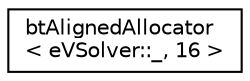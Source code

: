 digraph "Graphical Class Hierarchy"
{
  edge [fontname="Helvetica",fontsize="10",labelfontname="Helvetica",labelfontsize="10"];
  node [fontname="Helvetica",fontsize="10",shape=record];
  rankdir="LR";
  Node1 [label="btAlignedAllocator\l\< eVSolver::_, 16 \>",height=0.2,width=0.4,color="black", fillcolor="white", style="filled",URL="$classbt_aligned_allocator.html"];
}
